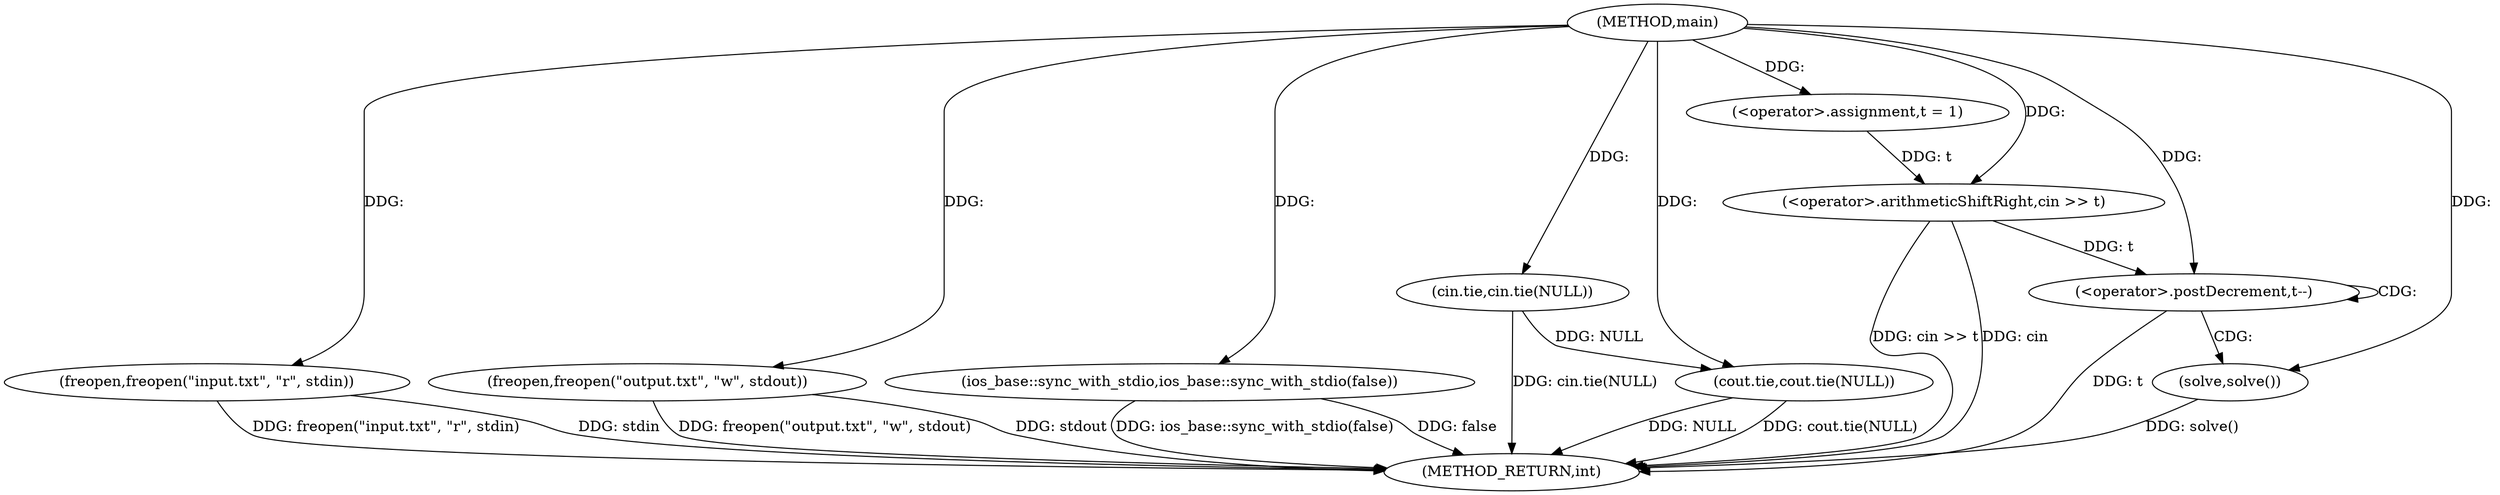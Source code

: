 digraph "main" {  
"1000381" [label = "(METHOD,main)" ]
"1000409" [label = "(METHOD_RETURN,int)" ]
"1000383" [label = "(freopen,freopen(\"input.txt\", \"r\", stdin))" ]
"1000387" [label = "(freopen,freopen(\"output.txt\", \"w\", stdout))" ]
"1000391" [label = "(ios_base::sync_with_stdio,ios_base::sync_with_stdio(false))" ]
"1000393" [label = "(cin.tie,cin.tie(NULL))" ]
"1000395" [label = "(cout.tie,cout.tie(NULL))" ]
"1000398" [label = "(<operator>.assignment,t = 1)" ]
"1000401" [label = "(<operator>.arithmeticShiftRight,cin >> t)" ]
"1000405" [label = "(<operator>.postDecrement,t--)" ]
"1000408" [label = "(solve,solve())" ]
  "1000383" -> "1000409"  [ label = "DDG: freopen(\"input.txt\", \"r\", stdin)"] 
  "1000387" -> "1000409"  [ label = "DDG: freopen(\"output.txt\", \"w\", stdout)"] 
  "1000391" -> "1000409"  [ label = "DDG: ios_base::sync_with_stdio(false)"] 
  "1000393" -> "1000409"  [ label = "DDG: cin.tie(NULL)"] 
  "1000395" -> "1000409"  [ label = "DDG: NULL"] 
  "1000395" -> "1000409"  [ label = "DDG: cout.tie(NULL)"] 
  "1000401" -> "1000409"  [ label = "DDG: cin >> t"] 
  "1000405" -> "1000409"  [ label = "DDG: t"] 
  "1000408" -> "1000409"  [ label = "DDG: solve()"] 
  "1000383" -> "1000409"  [ label = "DDG: stdin"] 
  "1000391" -> "1000409"  [ label = "DDG: false"] 
  "1000387" -> "1000409"  [ label = "DDG: stdout"] 
  "1000401" -> "1000409"  [ label = "DDG: cin"] 
  "1000381" -> "1000398"  [ label = "DDG: "] 
  "1000381" -> "1000383"  [ label = "DDG: "] 
  "1000381" -> "1000387"  [ label = "DDG: "] 
  "1000381" -> "1000391"  [ label = "DDG: "] 
  "1000381" -> "1000393"  [ label = "DDG: "] 
  "1000393" -> "1000395"  [ label = "DDG: NULL"] 
  "1000381" -> "1000395"  [ label = "DDG: "] 
  "1000381" -> "1000401"  [ label = "DDG: "] 
  "1000398" -> "1000401"  [ label = "DDG: t"] 
  "1000401" -> "1000405"  [ label = "DDG: t"] 
  "1000381" -> "1000405"  [ label = "DDG: "] 
  "1000381" -> "1000408"  [ label = "DDG: "] 
  "1000405" -> "1000405"  [ label = "CDG: "] 
  "1000405" -> "1000408"  [ label = "CDG: "] 
}
